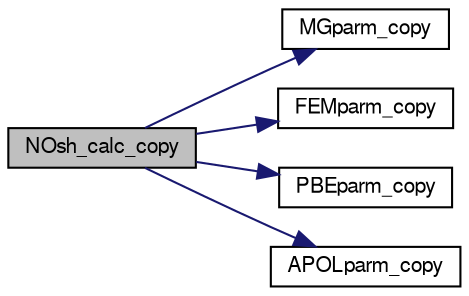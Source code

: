digraph "NOsh_calc_copy"
{
  edge [fontname="FreeSans",fontsize="10",labelfontname="FreeSans",labelfontsize="10"];
  node [fontname="FreeSans",fontsize="10",shape=record];
  rankdir="LR";
  Node1 [label="NOsh_calc_copy",height=0.2,width=0.4,color="black", fillcolor="grey75", style="filled" fontcolor="black"];
  Node1 -> Node2 [color="midnightblue",fontsize="10",style="solid",fontname="FreeSans"];
  Node2 [label="MGparm_copy",height=0.2,width=0.4,color="black", fillcolor="white", style="filled",URL="$group___m_gparm.html#ga088b04b259f490eb4045498abeda8f1e",tooltip="Copy MGparm object into thee."];
  Node1 -> Node3 [color="midnightblue",fontsize="10",style="solid",fontname="FreeSans"];
  Node3 [label="FEMparm_copy",height=0.2,width=0.4,color="black", fillcolor="white", style="filled",URL="$group___f_e_mparm.html#ga20a6bf0ce0cbf6482fda22722f3db17b",tooltip="Copy target object into thee."];
  Node1 -> Node4 [color="midnightblue",fontsize="10",style="solid",fontname="FreeSans"];
  Node4 [label="PBEparm_copy",height=0.2,width=0.4,color="black", fillcolor="white", style="filled",URL="$group___p_b_eparm.html#ga6febb5ce1b94a92ef6d22a6e4db4c25a",tooltip="Copy PBEparm object into thee."];
  Node1 -> Node5 [color="midnightblue",fontsize="10",style="solid",fontname="FreeSans"];
  Node5 [label="APOLparm_copy",height=0.2,width=0.4,color="black", fillcolor="white", style="filled",URL="$group___a_p_o_lparm.html#ga5e8542ebbc7a0948f404e074ca80b47f",tooltip="Copy target object into thee."];
}
